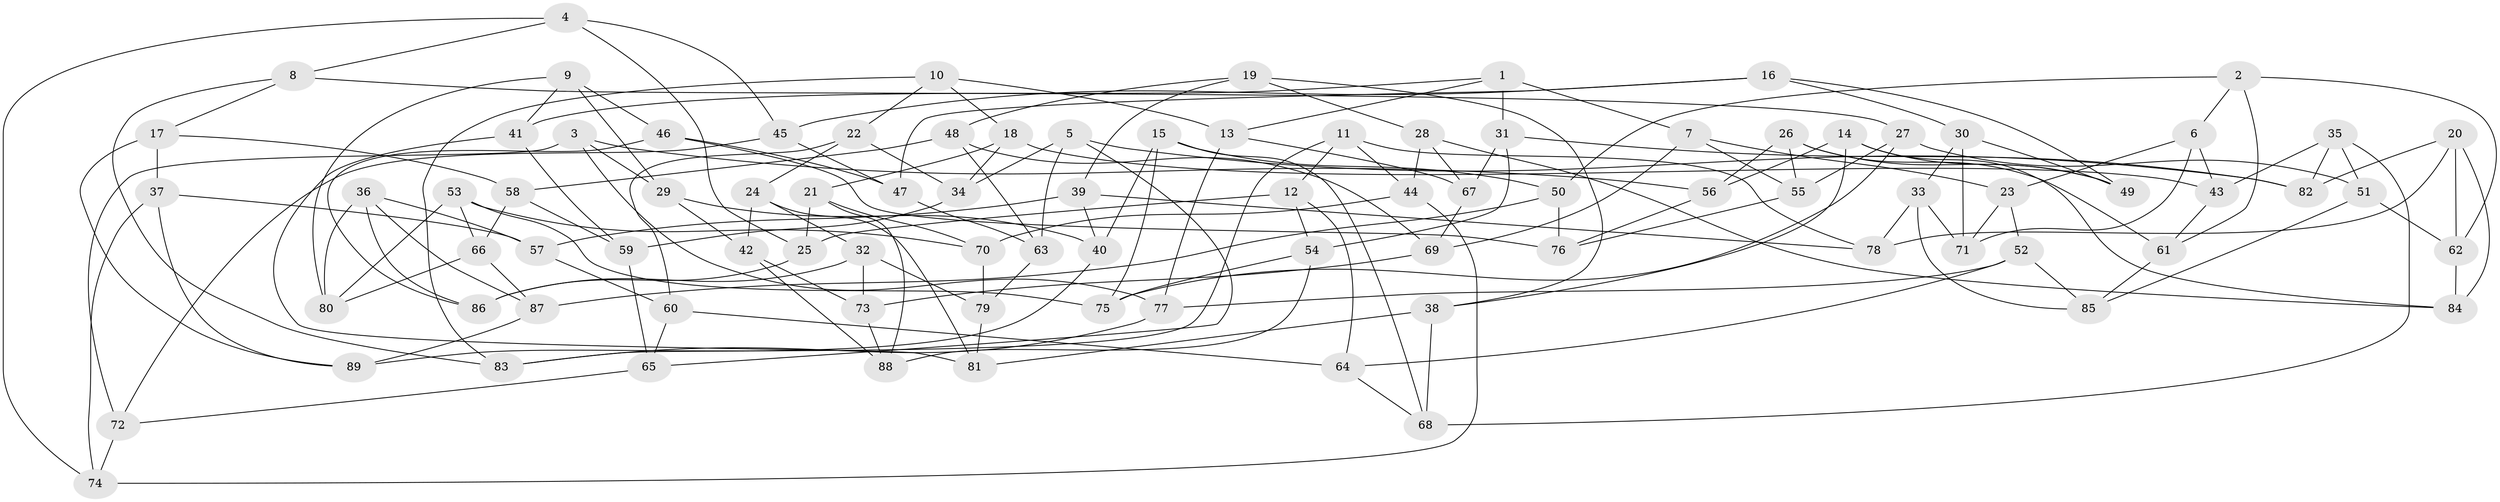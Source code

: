 // Generated by graph-tools (version 1.1) at 2025/59/03/09/25 04:59:06]
// undirected, 89 vertices, 178 edges
graph export_dot {
graph [start="1"]
  node [color=gray90,style=filled];
  1;
  2;
  3;
  4;
  5;
  6;
  7;
  8;
  9;
  10;
  11;
  12;
  13;
  14;
  15;
  16;
  17;
  18;
  19;
  20;
  21;
  22;
  23;
  24;
  25;
  26;
  27;
  28;
  29;
  30;
  31;
  32;
  33;
  34;
  35;
  36;
  37;
  38;
  39;
  40;
  41;
  42;
  43;
  44;
  45;
  46;
  47;
  48;
  49;
  50;
  51;
  52;
  53;
  54;
  55;
  56;
  57;
  58;
  59;
  60;
  61;
  62;
  63;
  64;
  65;
  66;
  67;
  68;
  69;
  70;
  71;
  72;
  73;
  74;
  75;
  76;
  77;
  78;
  79;
  80;
  81;
  82;
  83;
  84;
  85;
  86;
  87;
  88;
  89;
  1 -- 7;
  1 -- 13;
  1 -- 41;
  1 -- 31;
  2 -- 50;
  2 -- 6;
  2 -- 61;
  2 -- 62;
  3 -- 56;
  3 -- 72;
  3 -- 29;
  3 -- 77;
  4 -- 74;
  4 -- 8;
  4 -- 25;
  4 -- 45;
  5 -- 65;
  5 -- 82;
  5 -- 34;
  5 -- 63;
  6 -- 43;
  6 -- 23;
  6 -- 71;
  7 -- 23;
  7 -- 69;
  7 -- 55;
  8 -- 27;
  8 -- 83;
  8 -- 17;
  9 -- 29;
  9 -- 80;
  9 -- 46;
  9 -- 41;
  10 -- 83;
  10 -- 18;
  10 -- 22;
  10 -- 13;
  11 -- 44;
  11 -- 78;
  11 -- 83;
  11 -- 12;
  12 -- 25;
  12 -- 64;
  12 -- 54;
  13 -- 67;
  13 -- 77;
  14 -- 84;
  14 -- 56;
  14 -- 49;
  14 -- 38;
  15 -- 75;
  15 -- 68;
  15 -- 50;
  15 -- 40;
  16 -- 45;
  16 -- 47;
  16 -- 49;
  16 -- 30;
  17 -- 89;
  17 -- 37;
  17 -- 58;
  18 -- 34;
  18 -- 21;
  18 -- 43;
  19 -- 39;
  19 -- 28;
  19 -- 38;
  19 -- 48;
  20 -- 82;
  20 -- 78;
  20 -- 62;
  20 -- 84;
  21 -- 88;
  21 -- 25;
  21 -- 70;
  22 -- 34;
  22 -- 24;
  22 -- 60;
  23 -- 52;
  23 -- 71;
  24 -- 81;
  24 -- 32;
  24 -- 42;
  25 -- 86;
  26 -- 55;
  26 -- 49;
  26 -- 56;
  26 -- 61;
  27 -- 75;
  27 -- 51;
  27 -- 55;
  28 -- 84;
  28 -- 44;
  28 -- 67;
  29 -- 42;
  29 -- 40;
  30 -- 33;
  30 -- 49;
  30 -- 71;
  31 -- 54;
  31 -- 82;
  31 -- 67;
  32 -- 73;
  32 -- 86;
  32 -- 79;
  33 -- 85;
  33 -- 78;
  33 -- 71;
  34 -- 59;
  35 -- 82;
  35 -- 51;
  35 -- 43;
  35 -- 68;
  36 -- 57;
  36 -- 80;
  36 -- 87;
  36 -- 86;
  37 -- 74;
  37 -- 89;
  37 -- 57;
  38 -- 68;
  38 -- 81;
  39 -- 57;
  39 -- 40;
  39 -- 78;
  40 -- 89;
  41 -- 81;
  41 -- 59;
  42 -- 88;
  42 -- 73;
  43 -- 61;
  44 -- 74;
  44 -- 70;
  45 -- 47;
  45 -- 72;
  46 -- 86;
  46 -- 47;
  46 -- 76;
  47 -- 63;
  48 -- 63;
  48 -- 69;
  48 -- 58;
  50 -- 76;
  50 -- 87;
  51 -- 62;
  51 -- 85;
  52 -- 64;
  52 -- 85;
  52 -- 77;
  53 -- 75;
  53 -- 80;
  53 -- 70;
  53 -- 66;
  54 -- 75;
  54 -- 88;
  55 -- 76;
  56 -- 76;
  57 -- 60;
  58 -- 66;
  58 -- 59;
  59 -- 65;
  60 -- 65;
  60 -- 64;
  61 -- 85;
  62 -- 84;
  63 -- 79;
  64 -- 68;
  65 -- 72;
  66 -- 87;
  66 -- 80;
  67 -- 69;
  69 -- 73;
  70 -- 79;
  72 -- 74;
  73 -- 88;
  77 -- 83;
  79 -- 81;
  87 -- 89;
}
